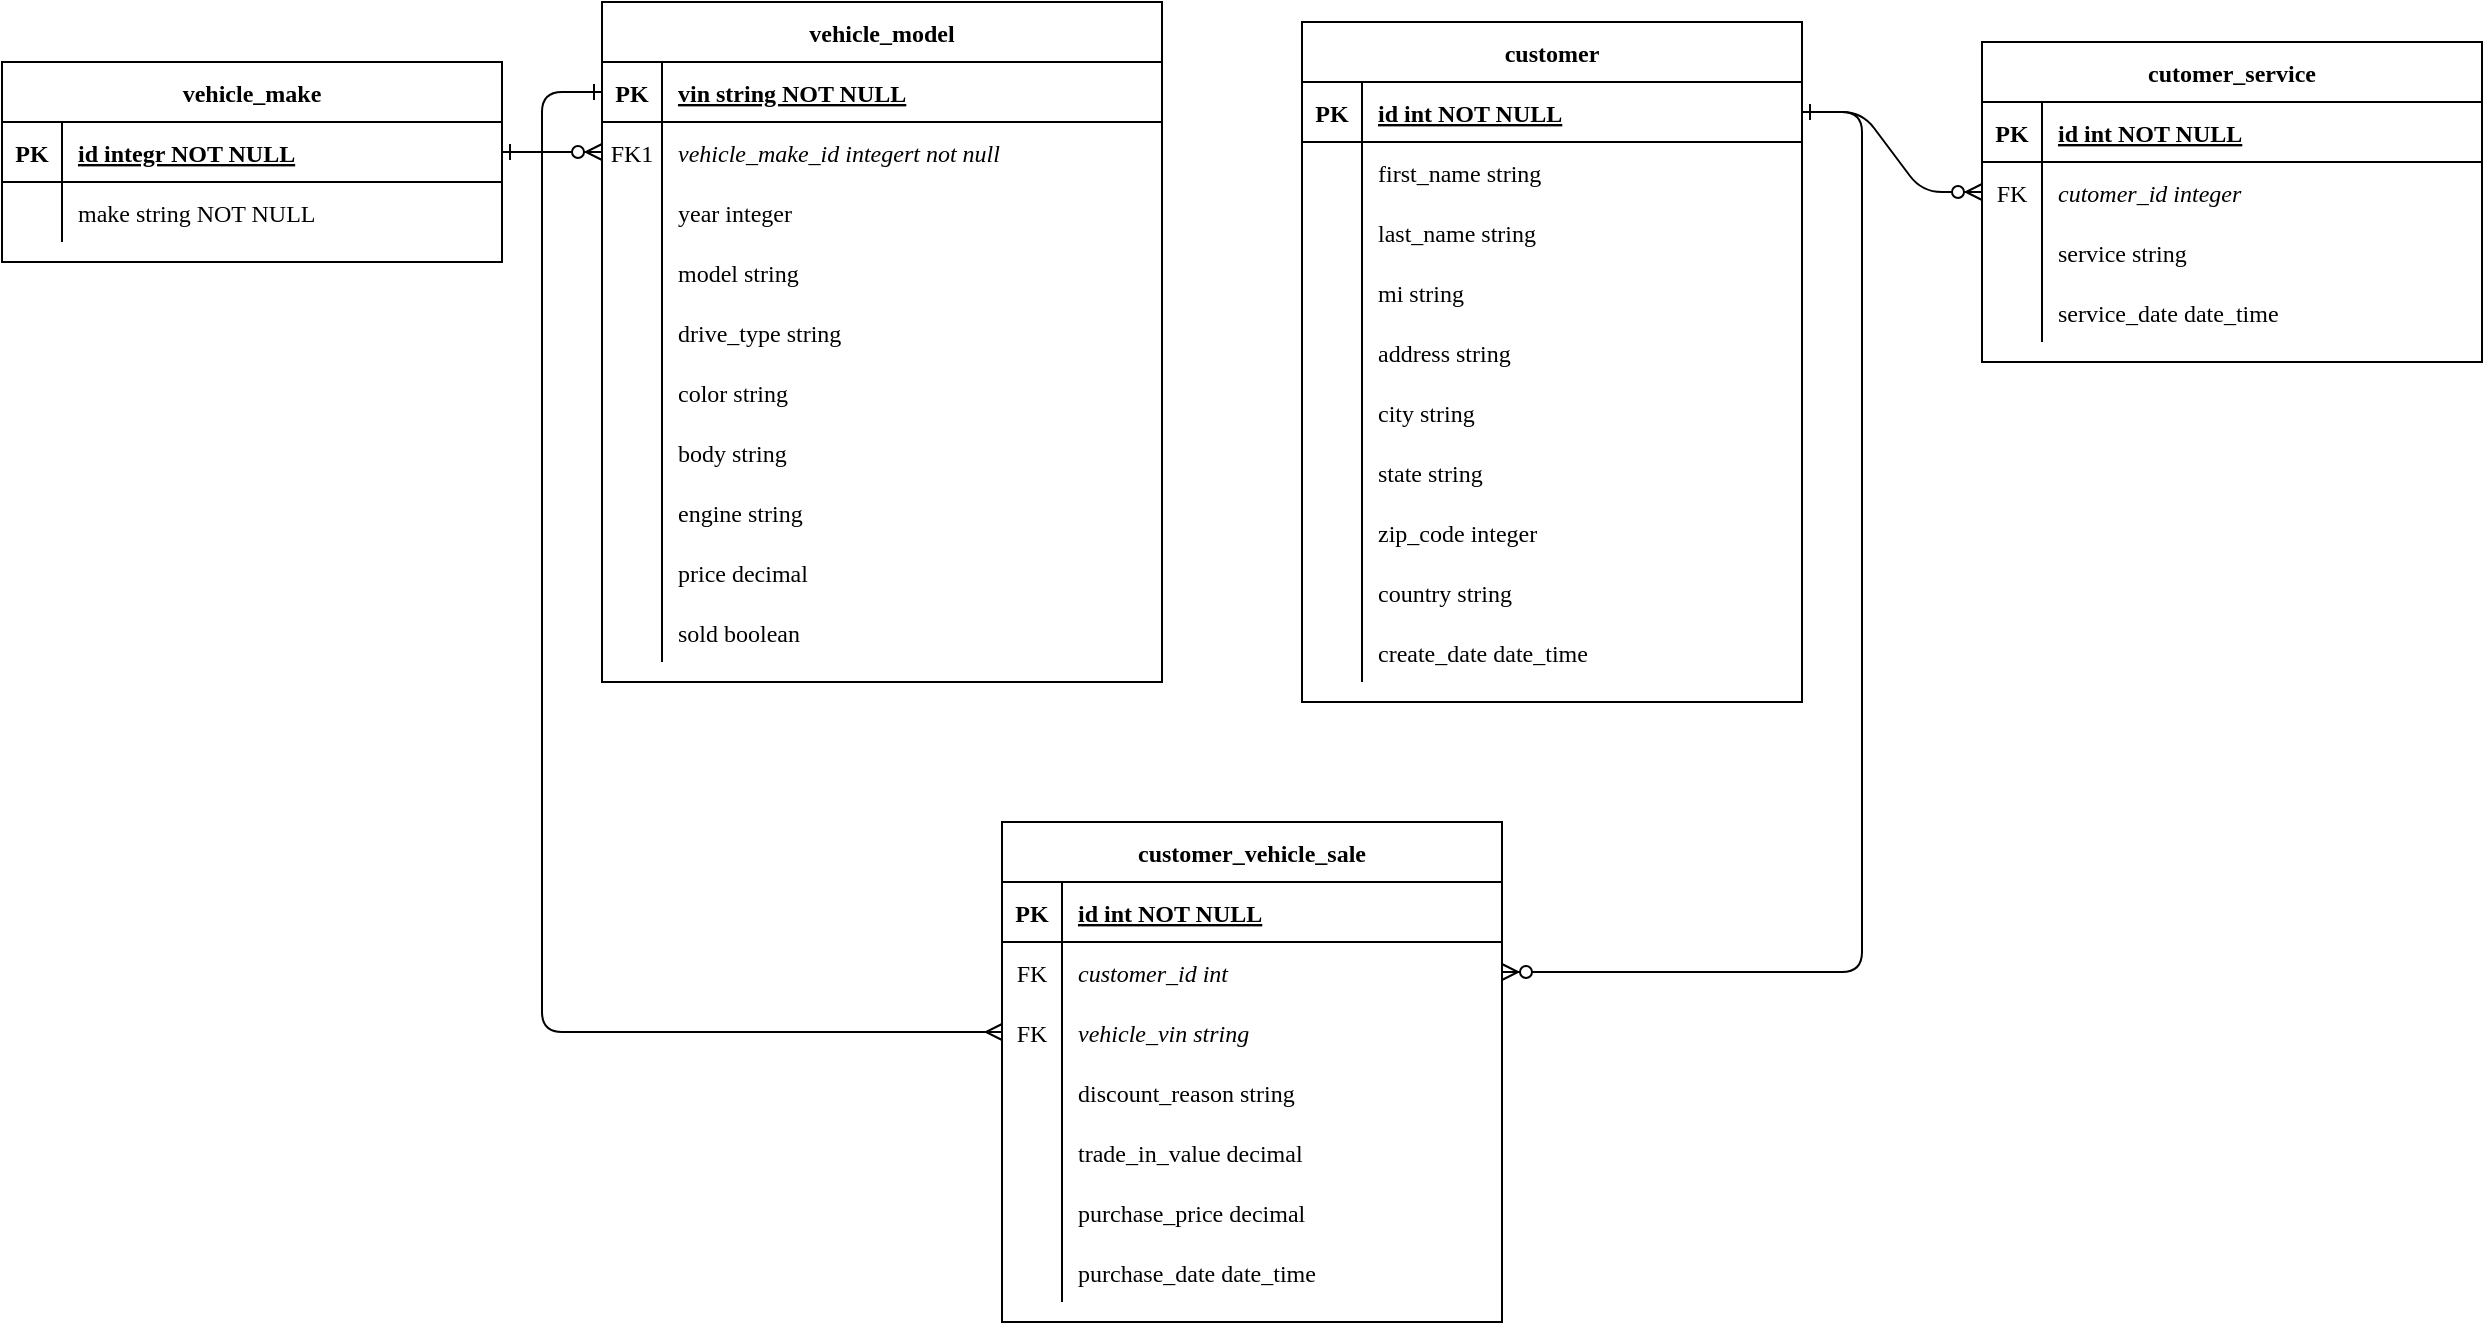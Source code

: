 <mxfile version="14.6.13" type="device"><diagram id="R2lEEEUBdFMjLlhIrx00" name="Page-1"><mxGraphModel dx="1466" dy="621" grid="1" gridSize="10" guides="1" tooltips="1" connect="1" arrows="1" fold="1" page="1" pageScale="1" pageWidth="850" pageHeight="1100" math="0" shadow="0" extFonts="Permanent Marker^https://fonts.googleapis.com/css?family=Permanent+Marker"><root><mxCell id="0"/><mxCell id="1" parent="0"/><mxCell id="C-vyLk0tnHw3VtMMgP7b-1" value="" style="edgeStyle=entityRelationEdgeStyle;endArrow=ERzeroToMany;startArrow=ERone;endFill=1;startFill=0;fontFamily=Cascadia Code;" parent="1" source="C-vyLk0tnHw3VtMMgP7b-24" target="C-vyLk0tnHw3VtMMgP7b-6" edge="1"><mxGeometry width="100" height="100" relative="1" as="geometry"><mxPoint x="340" y="720" as="sourcePoint"/><mxPoint x="440" y="620" as="targetPoint"/></mxGeometry></mxCell><mxCell id="C-vyLk0tnHw3VtMMgP7b-2" value="vehicle_model" style="shape=table;startSize=30;container=1;collapsible=1;childLayout=tableLayout;fixedRows=1;rowLines=0;fontStyle=1;align=center;resizeLast=1;fontFamily=Cascadia Code;" parent="1" vertex="1"><mxGeometry x="350" y="200" width="280" height="340" as="geometry"/></mxCell><mxCell id="C-vyLk0tnHw3VtMMgP7b-3" value="" style="shape=partialRectangle;collapsible=0;dropTarget=0;pointerEvents=0;fillColor=none;points=[[0,0.5],[1,0.5]];portConstraint=eastwest;top=0;left=0;right=0;bottom=1;fontFamily=Cascadia Code;" parent="C-vyLk0tnHw3VtMMgP7b-2" vertex="1"><mxGeometry y="30" width="280" height="30" as="geometry"/></mxCell><mxCell id="C-vyLk0tnHw3VtMMgP7b-4" value="PK" style="shape=partialRectangle;overflow=hidden;connectable=0;fillColor=none;top=0;left=0;bottom=0;right=0;fontStyle=1;fontFamily=Cascadia Code;" parent="C-vyLk0tnHw3VtMMgP7b-3" vertex="1"><mxGeometry width="30" height="30" as="geometry"/></mxCell><mxCell id="C-vyLk0tnHw3VtMMgP7b-5" value="vin string NOT NULL " style="shape=partialRectangle;overflow=hidden;connectable=0;fillColor=none;top=0;left=0;bottom=0;right=0;align=left;spacingLeft=6;fontStyle=5;fontFamily=Cascadia Code;" parent="C-vyLk0tnHw3VtMMgP7b-3" vertex="1"><mxGeometry x="30" width="250" height="30" as="geometry"/></mxCell><mxCell id="C-vyLk0tnHw3VtMMgP7b-6" value="" style="shape=partialRectangle;collapsible=0;dropTarget=0;pointerEvents=0;fillColor=none;points=[[0,0.5],[1,0.5]];portConstraint=eastwest;top=0;left=0;right=0;bottom=0;fontFamily=Cascadia Code;fontStyle=0" parent="C-vyLk0tnHw3VtMMgP7b-2" vertex="1"><mxGeometry y="60" width="280" height="30" as="geometry"/></mxCell><mxCell id="C-vyLk0tnHw3VtMMgP7b-7" value="FK1" style="shape=partialRectangle;overflow=hidden;connectable=0;fillColor=none;top=0;left=0;bottom=0;right=0;fontFamily=Cascadia Code;" parent="C-vyLk0tnHw3VtMMgP7b-6" vertex="1"><mxGeometry width="30" height="30" as="geometry"/></mxCell><mxCell id="C-vyLk0tnHw3VtMMgP7b-8" value="vehicle_make_id integert not null" style="shape=partialRectangle;overflow=hidden;connectable=0;fillColor=none;top=0;left=0;bottom=0;right=0;align=left;spacingLeft=6;fontFamily=Cascadia Code;fontStyle=2" parent="C-vyLk0tnHw3VtMMgP7b-6" vertex="1"><mxGeometry x="30" width="250" height="30" as="geometry"/></mxCell><mxCell id="C-vyLk0tnHw3VtMMgP7b-9" value="" style="shape=partialRectangle;collapsible=0;dropTarget=0;pointerEvents=0;fillColor=none;points=[[0,0.5],[1,0.5]];portConstraint=eastwest;top=0;left=0;right=0;bottom=0;fontFamily=Cascadia Code;" parent="C-vyLk0tnHw3VtMMgP7b-2" vertex="1"><mxGeometry y="90" width="280" height="30" as="geometry"/></mxCell><mxCell id="C-vyLk0tnHw3VtMMgP7b-10" value="" style="shape=partialRectangle;overflow=hidden;connectable=0;fillColor=none;top=0;left=0;bottom=0;right=0;fontFamily=Cascadia Code;" parent="C-vyLk0tnHw3VtMMgP7b-9" vertex="1"><mxGeometry width="30" height="30" as="geometry"/></mxCell><mxCell id="C-vyLk0tnHw3VtMMgP7b-11" value="year integer" style="shape=partialRectangle;overflow=hidden;connectable=0;fillColor=none;top=0;left=0;bottom=0;right=0;align=left;spacingLeft=6;fontFamily=Cascadia Code;" parent="C-vyLk0tnHw3VtMMgP7b-9" vertex="1"><mxGeometry x="30" width="250" height="30" as="geometry"/></mxCell><mxCell id="_Kqipr2K9fsjUjUVz5Cq-15" style="shape=partialRectangle;collapsible=0;dropTarget=0;pointerEvents=0;fillColor=none;points=[[0,0.5],[1,0.5]];portConstraint=eastwest;top=0;left=0;right=0;bottom=0;fontFamily=Cascadia Code;" vertex="1" parent="C-vyLk0tnHw3VtMMgP7b-2"><mxGeometry y="120" width="280" height="30" as="geometry"/></mxCell><mxCell id="_Kqipr2K9fsjUjUVz5Cq-16" style="shape=partialRectangle;overflow=hidden;connectable=0;fillColor=none;top=0;left=0;bottom=0;right=0;fontFamily=Cascadia Code;" vertex="1" parent="_Kqipr2K9fsjUjUVz5Cq-15"><mxGeometry width="30" height="30" as="geometry"/></mxCell><mxCell id="_Kqipr2K9fsjUjUVz5Cq-17" value="model string" style="shape=partialRectangle;overflow=hidden;connectable=0;fillColor=none;top=0;left=0;bottom=0;right=0;align=left;spacingLeft=6;fontFamily=Cascadia Code;" vertex="1" parent="_Kqipr2K9fsjUjUVz5Cq-15"><mxGeometry x="30" width="250" height="30" as="geometry"/></mxCell><mxCell id="_Kqipr2K9fsjUjUVz5Cq-18" style="shape=partialRectangle;collapsible=0;dropTarget=0;pointerEvents=0;fillColor=none;points=[[0,0.5],[1,0.5]];portConstraint=eastwest;top=0;left=0;right=0;bottom=0;fontFamily=Cascadia Code;" vertex="1" parent="C-vyLk0tnHw3VtMMgP7b-2"><mxGeometry y="150" width="280" height="30" as="geometry"/></mxCell><mxCell id="_Kqipr2K9fsjUjUVz5Cq-19" style="shape=partialRectangle;overflow=hidden;connectable=0;fillColor=none;top=0;left=0;bottom=0;right=0;fontFamily=Cascadia Code;" vertex="1" parent="_Kqipr2K9fsjUjUVz5Cq-18"><mxGeometry width="30" height="30" as="geometry"/></mxCell><mxCell id="_Kqipr2K9fsjUjUVz5Cq-20" value="drive_type string" style="shape=partialRectangle;overflow=hidden;connectable=0;fillColor=none;top=0;left=0;bottom=0;right=0;align=left;spacingLeft=6;fontFamily=Cascadia Code;" vertex="1" parent="_Kqipr2K9fsjUjUVz5Cq-18"><mxGeometry x="30" width="250" height="30" as="geometry"/></mxCell><mxCell id="_Kqipr2K9fsjUjUVz5Cq-21" style="shape=partialRectangle;collapsible=0;dropTarget=0;pointerEvents=0;fillColor=none;points=[[0,0.5],[1,0.5]];portConstraint=eastwest;top=0;left=0;right=0;bottom=0;fontFamily=Cascadia Code;" vertex="1" parent="C-vyLk0tnHw3VtMMgP7b-2"><mxGeometry y="180" width="280" height="30" as="geometry"/></mxCell><mxCell id="_Kqipr2K9fsjUjUVz5Cq-22" style="shape=partialRectangle;overflow=hidden;connectable=0;fillColor=none;top=0;left=0;bottom=0;right=0;fontFamily=Cascadia Code;" vertex="1" parent="_Kqipr2K9fsjUjUVz5Cq-21"><mxGeometry width="30" height="30" as="geometry"/></mxCell><mxCell id="_Kqipr2K9fsjUjUVz5Cq-23" value="color string" style="shape=partialRectangle;overflow=hidden;connectable=0;fillColor=none;top=0;left=0;bottom=0;right=0;align=left;spacingLeft=6;fontFamily=Cascadia Code;" vertex="1" parent="_Kqipr2K9fsjUjUVz5Cq-21"><mxGeometry x="30" width="250" height="30" as="geometry"/></mxCell><mxCell id="_Kqipr2K9fsjUjUVz5Cq-24" style="shape=partialRectangle;collapsible=0;dropTarget=0;pointerEvents=0;fillColor=none;points=[[0,0.5],[1,0.5]];portConstraint=eastwest;top=0;left=0;right=0;bottom=0;fontFamily=Cascadia Code;" vertex="1" parent="C-vyLk0tnHw3VtMMgP7b-2"><mxGeometry y="210" width="280" height="30" as="geometry"/></mxCell><mxCell id="_Kqipr2K9fsjUjUVz5Cq-25" style="shape=partialRectangle;overflow=hidden;connectable=0;fillColor=none;top=0;left=0;bottom=0;right=0;fontFamily=Cascadia Code;" vertex="1" parent="_Kqipr2K9fsjUjUVz5Cq-24"><mxGeometry width="30" height="30" as="geometry"/></mxCell><mxCell id="_Kqipr2K9fsjUjUVz5Cq-26" value="body string" style="shape=partialRectangle;overflow=hidden;connectable=0;fillColor=none;top=0;left=0;bottom=0;right=0;align=left;spacingLeft=6;fontFamily=Cascadia Code;" vertex="1" parent="_Kqipr2K9fsjUjUVz5Cq-24"><mxGeometry x="30" width="250" height="30" as="geometry"/></mxCell><mxCell id="_Kqipr2K9fsjUjUVz5Cq-27" style="shape=partialRectangle;collapsible=0;dropTarget=0;pointerEvents=0;fillColor=none;points=[[0,0.5],[1,0.5]];portConstraint=eastwest;top=0;left=0;right=0;bottom=0;fontFamily=Cascadia Code;" vertex="1" parent="C-vyLk0tnHw3VtMMgP7b-2"><mxGeometry y="240" width="280" height="30" as="geometry"/></mxCell><mxCell id="_Kqipr2K9fsjUjUVz5Cq-28" style="shape=partialRectangle;overflow=hidden;connectable=0;fillColor=none;top=0;left=0;bottom=0;right=0;fontFamily=Cascadia Code;" vertex="1" parent="_Kqipr2K9fsjUjUVz5Cq-27"><mxGeometry width="30" height="30" as="geometry"/></mxCell><mxCell id="_Kqipr2K9fsjUjUVz5Cq-29" value="engine string" style="shape=partialRectangle;overflow=hidden;connectable=0;fillColor=none;top=0;left=0;bottom=0;right=0;align=left;spacingLeft=6;fontFamily=Cascadia Code;" vertex="1" parent="_Kqipr2K9fsjUjUVz5Cq-27"><mxGeometry x="30" width="250" height="30" as="geometry"/></mxCell><mxCell id="_Kqipr2K9fsjUjUVz5Cq-30" style="shape=partialRectangle;collapsible=0;dropTarget=0;pointerEvents=0;fillColor=none;points=[[0,0.5],[1,0.5]];portConstraint=eastwest;top=0;left=0;right=0;bottom=0;fontFamily=Cascadia Code;" vertex="1" parent="C-vyLk0tnHw3VtMMgP7b-2"><mxGeometry y="270" width="280" height="30" as="geometry"/></mxCell><mxCell id="_Kqipr2K9fsjUjUVz5Cq-31" style="shape=partialRectangle;overflow=hidden;connectable=0;fillColor=none;top=0;left=0;bottom=0;right=0;fontFamily=Cascadia Code;" vertex="1" parent="_Kqipr2K9fsjUjUVz5Cq-30"><mxGeometry width="30" height="30" as="geometry"/></mxCell><mxCell id="_Kqipr2K9fsjUjUVz5Cq-32" value="price decimal" style="shape=partialRectangle;overflow=hidden;connectable=0;fillColor=none;top=0;left=0;bottom=0;right=0;align=left;spacingLeft=6;fontFamily=Cascadia Code;" vertex="1" parent="_Kqipr2K9fsjUjUVz5Cq-30"><mxGeometry x="30" width="250" height="30" as="geometry"/></mxCell><mxCell id="_Kqipr2K9fsjUjUVz5Cq-33" style="shape=partialRectangle;collapsible=0;dropTarget=0;pointerEvents=0;fillColor=none;points=[[0,0.5],[1,0.5]];portConstraint=eastwest;top=0;left=0;right=0;bottom=0;fontFamily=Cascadia Code;" vertex="1" parent="C-vyLk0tnHw3VtMMgP7b-2"><mxGeometry y="300" width="280" height="30" as="geometry"/></mxCell><mxCell id="_Kqipr2K9fsjUjUVz5Cq-34" style="shape=partialRectangle;overflow=hidden;connectable=0;fillColor=none;top=0;left=0;bottom=0;right=0;fontFamily=Cascadia Code;" vertex="1" parent="_Kqipr2K9fsjUjUVz5Cq-33"><mxGeometry width="30" height="30" as="geometry"/></mxCell><mxCell id="_Kqipr2K9fsjUjUVz5Cq-35" value="sold boolean" style="shape=partialRectangle;overflow=hidden;connectable=0;fillColor=none;top=0;left=0;bottom=0;right=0;align=left;spacingLeft=6;fontFamily=Cascadia Code;" vertex="1" parent="_Kqipr2K9fsjUjUVz5Cq-33"><mxGeometry x="30" width="250" height="30" as="geometry"/></mxCell><mxCell id="C-vyLk0tnHw3VtMMgP7b-23" value="vehicle_make" style="shape=table;startSize=30;container=1;collapsible=1;childLayout=tableLayout;fixedRows=1;rowLines=0;fontStyle=1;align=center;resizeLast=1;fontFamily=Cascadia Code;" parent="1" vertex="1"><mxGeometry x="50" y="230" width="250" height="100" as="geometry"/></mxCell><mxCell id="C-vyLk0tnHw3VtMMgP7b-24" value="" style="shape=partialRectangle;collapsible=0;dropTarget=0;pointerEvents=0;fillColor=none;points=[[0,0.5],[1,0.5]];portConstraint=eastwest;top=0;left=0;right=0;bottom=1;fontFamily=Cascadia Code;" parent="C-vyLk0tnHw3VtMMgP7b-23" vertex="1"><mxGeometry y="30" width="250" height="30" as="geometry"/></mxCell><mxCell id="C-vyLk0tnHw3VtMMgP7b-25" value="PK" style="shape=partialRectangle;overflow=hidden;connectable=0;fillColor=none;top=0;left=0;bottom=0;right=0;fontStyle=1;fontFamily=Cascadia Code;" parent="C-vyLk0tnHw3VtMMgP7b-24" vertex="1"><mxGeometry width="30" height="30" as="geometry"/></mxCell><mxCell id="C-vyLk0tnHw3VtMMgP7b-26" value="id integr NOT NULL " style="shape=partialRectangle;overflow=hidden;connectable=0;fillColor=none;top=0;left=0;bottom=0;right=0;align=left;spacingLeft=6;fontStyle=5;fontFamily=Cascadia Code;" parent="C-vyLk0tnHw3VtMMgP7b-24" vertex="1"><mxGeometry x="30" width="220" height="30" as="geometry"/></mxCell><mxCell id="C-vyLk0tnHw3VtMMgP7b-27" value="" style="shape=partialRectangle;collapsible=0;dropTarget=0;pointerEvents=0;fillColor=none;points=[[0,0.5],[1,0.5]];portConstraint=eastwest;top=0;left=0;right=0;bottom=0;fontFamily=Cascadia Code;" parent="C-vyLk0tnHw3VtMMgP7b-23" vertex="1"><mxGeometry y="60" width="250" height="30" as="geometry"/></mxCell><mxCell id="C-vyLk0tnHw3VtMMgP7b-28" value="" style="shape=partialRectangle;overflow=hidden;connectable=0;fillColor=none;top=0;left=0;bottom=0;right=0;fontFamily=Cascadia Code;" parent="C-vyLk0tnHw3VtMMgP7b-27" vertex="1"><mxGeometry width="30" height="30" as="geometry"/></mxCell><mxCell id="C-vyLk0tnHw3VtMMgP7b-29" value="make string NOT NULL" style="shape=partialRectangle;overflow=hidden;connectable=0;fillColor=none;top=0;left=0;bottom=0;right=0;align=left;spacingLeft=6;fontFamily=Cascadia Code;" parent="C-vyLk0tnHw3VtMMgP7b-27" vertex="1"><mxGeometry x="30" width="220" height="30" as="geometry"/></mxCell><mxCell id="_Kqipr2K9fsjUjUVz5Cq-1" value="customer" style="shape=table;startSize=30;container=1;collapsible=1;childLayout=tableLayout;fixedRows=1;rowLines=0;fontStyle=1;align=center;resizeLast=1;fontFamily=Cascadia Code;" vertex="1" parent="1"><mxGeometry x="700" y="210" width="250" height="340" as="geometry"/></mxCell><mxCell id="_Kqipr2K9fsjUjUVz5Cq-2" value="" style="shape=partialRectangle;collapsible=0;dropTarget=0;pointerEvents=0;fillColor=none;points=[[0,0.5],[1,0.5]];portConstraint=eastwest;top=0;left=0;right=0;bottom=1;fontFamily=Cascadia Code;" vertex="1" parent="_Kqipr2K9fsjUjUVz5Cq-1"><mxGeometry y="30" width="250" height="30" as="geometry"/></mxCell><mxCell id="_Kqipr2K9fsjUjUVz5Cq-3" value="PK" style="shape=partialRectangle;overflow=hidden;connectable=0;fillColor=none;top=0;left=0;bottom=0;right=0;fontStyle=1;fontFamily=Cascadia Code;" vertex="1" parent="_Kqipr2K9fsjUjUVz5Cq-2"><mxGeometry width="30" height="30" as="geometry"/></mxCell><mxCell id="_Kqipr2K9fsjUjUVz5Cq-4" value="id int NOT NULL " style="shape=partialRectangle;overflow=hidden;connectable=0;fillColor=none;top=0;left=0;bottom=0;right=0;align=left;spacingLeft=6;fontStyle=5;fontFamily=Cascadia Code;" vertex="1" parent="_Kqipr2K9fsjUjUVz5Cq-2"><mxGeometry x="30" width="220" height="30" as="geometry"/></mxCell><mxCell id="_Kqipr2K9fsjUjUVz5Cq-5" value="" style="shape=partialRectangle;collapsible=0;dropTarget=0;pointerEvents=0;fillColor=none;points=[[0,0.5],[1,0.5]];portConstraint=eastwest;top=0;left=0;right=0;bottom=0;fontFamily=Cascadia Code;" vertex="1" parent="_Kqipr2K9fsjUjUVz5Cq-1"><mxGeometry y="60" width="250" height="30" as="geometry"/></mxCell><mxCell id="_Kqipr2K9fsjUjUVz5Cq-6" value="" style="shape=partialRectangle;overflow=hidden;connectable=0;fillColor=none;top=0;left=0;bottom=0;right=0;fontFamily=Cascadia Code;" vertex="1" parent="_Kqipr2K9fsjUjUVz5Cq-5"><mxGeometry width="30" height="30" as="geometry"/></mxCell><mxCell id="_Kqipr2K9fsjUjUVz5Cq-7" value="first_name string" style="shape=partialRectangle;overflow=hidden;connectable=0;fillColor=none;top=0;left=0;bottom=0;right=0;align=left;spacingLeft=6;fontFamily=Cascadia Code;" vertex="1" parent="_Kqipr2K9fsjUjUVz5Cq-5"><mxGeometry x="30" width="220" height="30" as="geometry"/></mxCell><mxCell id="_Kqipr2K9fsjUjUVz5Cq-8" value="" style="shape=partialRectangle;collapsible=0;dropTarget=0;pointerEvents=0;fillColor=none;points=[[0,0.5],[1,0.5]];portConstraint=eastwest;top=0;left=0;right=0;bottom=0;fontFamily=Cascadia Code;" vertex="1" parent="_Kqipr2K9fsjUjUVz5Cq-1"><mxGeometry y="90" width="250" height="30" as="geometry"/></mxCell><mxCell id="_Kqipr2K9fsjUjUVz5Cq-9" value="" style="shape=partialRectangle;overflow=hidden;connectable=0;fillColor=none;top=0;left=0;bottom=0;right=0;fontFamily=Cascadia Code;" vertex="1" parent="_Kqipr2K9fsjUjUVz5Cq-8"><mxGeometry width="30" height="30" as="geometry"/></mxCell><mxCell id="_Kqipr2K9fsjUjUVz5Cq-10" value="last_name string" style="shape=partialRectangle;overflow=hidden;connectable=0;fillColor=none;top=0;left=0;bottom=0;right=0;align=left;spacingLeft=6;fontFamily=Cascadia Code;" vertex="1" parent="_Kqipr2K9fsjUjUVz5Cq-8"><mxGeometry x="30" width="220" height="30" as="geometry"/></mxCell><mxCell id="_Kqipr2K9fsjUjUVz5Cq-55" style="shape=partialRectangle;collapsible=0;dropTarget=0;pointerEvents=0;fillColor=none;points=[[0,0.5],[1,0.5]];portConstraint=eastwest;top=0;left=0;right=0;bottom=0;fontFamily=Cascadia Code;" vertex="1" parent="_Kqipr2K9fsjUjUVz5Cq-1"><mxGeometry y="120" width="250" height="30" as="geometry"/></mxCell><mxCell id="_Kqipr2K9fsjUjUVz5Cq-56" style="shape=partialRectangle;overflow=hidden;connectable=0;fillColor=none;top=0;left=0;bottom=0;right=0;fontFamily=Cascadia Code;" vertex="1" parent="_Kqipr2K9fsjUjUVz5Cq-55"><mxGeometry width="30" height="30" as="geometry"/></mxCell><mxCell id="_Kqipr2K9fsjUjUVz5Cq-57" value="mi string" style="shape=partialRectangle;overflow=hidden;connectable=0;fillColor=none;top=0;left=0;bottom=0;right=0;align=left;spacingLeft=6;fontFamily=Cascadia Code;" vertex="1" parent="_Kqipr2K9fsjUjUVz5Cq-55"><mxGeometry x="30" width="220" height="30" as="geometry"/></mxCell><mxCell id="_Kqipr2K9fsjUjUVz5Cq-52" style="shape=partialRectangle;collapsible=0;dropTarget=0;pointerEvents=0;fillColor=none;points=[[0,0.5],[1,0.5]];portConstraint=eastwest;top=0;left=0;right=0;bottom=0;fontFamily=Cascadia Code;" vertex="1" parent="_Kqipr2K9fsjUjUVz5Cq-1"><mxGeometry y="150" width="250" height="30" as="geometry"/></mxCell><mxCell id="_Kqipr2K9fsjUjUVz5Cq-53" style="shape=partialRectangle;overflow=hidden;connectable=0;fillColor=none;top=0;left=0;bottom=0;right=0;fontFamily=Cascadia Code;" vertex="1" parent="_Kqipr2K9fsjUjUVz5Cq-52"><mxGeometry width="30" height="30" as="geometry"/></mxCell><mxCell id="_Kqipr2K9fsjUjUVz5Cq-54" value="address string" style="shape=partialRectangle;overflow=hidden;connectable=0;fillColor=none;top=0;left=0;bottom=0;right=0;align=left;spacingLeft=6;fontFamily=Cascadia Code;" vertex="1" parent="_Kqipr2K9fsjUjUVz5Cq-52"><mxGeometry x="30" width="220" height="30" as="geometry"/></mxCell><mxCell id="_Kqipr2K9fsjUjUVz5Cq-49" style="shape=partialRectangle;collapsible=0;dropTarget=0;pointerEvents=0;fillColor=none;points=[[0,0.5],[1,0.5]];portConstraint=eastwest;top=0;left=0;right=0;bottom=0;fontFamily=Cascadia Code;" vertex="1" parent="_Kqipr2K9fsjUjUVz5Cq-1"><mxGeometry y="180" width="250" height="30" as="geometry"/></mxCell><mxCell id="_Kqipr2K9fsjUjUVz5Cq-50" style="shape=partialRectangle;overflow=hidden;connectable=0;fillColor=none;top=0;left=0;bottom=0;right=0;fontFamily=Cascadia Code;" vertex="1" parent="_Kqipr2K9fsjUjUVz5Cq-49"><mxGeometry width="30" height="30" as="geometry"/></mxCell><mxCell id="_Kqipr2K9fsjUjUVz5Cq-51" value="city string" style="shape=partialRectangle;overflow=hidden;connectable=0;fillColor=none;top=0;left=0;bottom=0;right=0;align=left;spacingLeft=6;fontFamily=Cascadia Code;" vertex="1" parent="_Kqipr2K9fsjUjUVz5Cq-49"><mxGeometry x="30" width="220" height="30" as="geometry"/></mxCell><mxCell id="_Kqipr2K9fsjUjUVz5Cq-46" style="shape=partialRectangle;collapsible=0;dropTarget=0;pointerEvents=0;fillColor=none;points=[[0,0.5],[1,0.5]];portConstraint=eastwest;top=0;left=0;right=0;bottom=0;fontFamily=Cascadia Code;" vertex="1" parent="_Kqipr2K9fsjUjUVz5Cq-1"><mxGeometry y="210" width="250" height="30" as="geometry"/></mxCell><mxCell id="_Kqipr2K9fsjUjUVz5Cq-47" style="shape=partialRectangle;overflow=hidden;connectable=0;fillColor=none;top=0;left=0;bottom=0;right=0;fontFamily=Cascadia Code;" vertex="1" parent="_Kqipr2K9fsjUjUVz5Cq-46"><mxGeometry width="30" height="30" as="geometry"/></mxCell><mxCell id="_Kqipr2K9fsjUjUVz5Cq-48" value="state string" style="shape=partialRectangle;overflow=hidden;connectable=0;fillColor=none;top=0;left=0;bottom=0;right=0;align=left;spacingLeft=6;fontFamily=Cascadia Code;" vertex="1" parent="_Kqipr2K9fsjUjUVz5Cq-46"><mxGeometry x="30" width="220" height="30" as="geometry"/></mxCell><mxCell id="_Kqipr2K9fsjUjUVz5Cq-43" style="shape=partialRectangle;collapsible=0;dropTarget=0;pointerEvents=0;fillColor=none;points=[[0,0.5],[1,0.5]];portConstraint=eastwest;top=0;left=0;right=0;bottom=0;fontFamily=Cascadia Code;" vertex="1" parent="_Kqipr2K9fsjUjUVz5Cq-1"><mxGeometry y="240" width="250" height="30" as="geometry"/></mxCell><mxCell id="_Kqipr2K9fsjUjUVz5Cq-44" style="shape=partialRectangle;overflow=hidden;connectable=0;fillColor=none;top=0;left=0;bottom=0;right=0;fontFamily=Cascadia Code;" vertex="1" parent="_Kqipr2K9fsjUjUVz5Cq-43"><mxGeometry width="30" height="30" as="geometry"/></mxCell><mxCell id="_Kqipr2K9fsjUjUVz5Cq-45" value="zip_code integer" style="shape=partialRectangle;overflow=hidden;connectable=0;fillColor=none;top=0;left=0;bottom=0;right=0;align=left;spacingLeft=6;fontFamily=Cascadia Code;" vertex="1" parent="_Kqipr2K9fsjUjUVz5Cq-43"><mxGeometry x="30" width="220" height="30" as="geometry"/></mxCell><mxCell id="_Kqipr2K9fsjUjUVz5Cq-40" style="shape=partialRectangle;collapsible=0;dropTarget=0;pointerEvents=0;fillColor=none;points=[[0,0.5],[1,0.5]];portConstraint=eastwest;top=0;left=0;right=0;bottom=0;fontFamily=Cascadia Code;" vertex="1" parent="_Kqipr2K9fsjUjUVz5Cq-1"><mxGeometry y="270" width="250" height="30" as="geometry"/></mxCell><mxCell id="_Kqipr2K9fsjUjUVz5Cq-41" style="shape=partialRectangle;overflow=hidden;connectable=0;fillColor=none;top=0;left=0;bottom=0;right=0;fontFamily=Cascadia Code;" vertex="1" parent="_Kqipr2K9fsjUjUVz5Cq-40"><mxGeometry width="30" height="30" as="geometry"/></mxCell><mxCell id="_Kqipr2K9fsjUjUVz5Cq-42" value="country string" style="shape=partialRectangle;overflow=hidden;connectable=0;fillColor=none;top=0;left=0;bottom=0;right=0;align=left;spacingLeft=6;fontFamily=Cascadia Code;" vertex="1" parent="_Kqipr2K9fsjUjUVz5Cq-40"><mxGeometry x="30" width="220" height="30" as="geometry"/></mxCell><mxCell id="_Kqipr2K9fsjUjUVz5Cq-138" style="shape=partialRectangle;collapsible=0;dropTarget=0;pointerEvents=0;fillColor=none;points=[[0,0.5],[1,0.5]];portConstraint=eastwest;top=0;left=0;right=0;bottom=0;fontFamily=Cascadia Code;" vertex="1" parent="_Kqipr2K9fsjUjUVz5Cq-1"><mxGeometry y="300" width="250" height="30" as="geometry"/></mxCell><mxCell id="_Kqipr2K9fsjUjUVz5Cq-139" style="shape=partialRectangle;overflow=hidden;connectable=0;fillColor=none;top=0;left=0;bottom=0;right=0;fontFamily=Cascadia Code;" vertex="1" parent="_Kqipr2K9fsjUjUVz5Cq-138"><mxGeometry width="30" height="30" as="geometry"/></mxCell><mxCell id="_Kqipr2K9fsjUjUVz5Cq-140" value="create_date date_time" style="shape=partialRectangle;overflow=hidden;connectable=0;fillColor=none;top=0;left=0;bottom=0;right=0;align=left;spacingLeft=6;fontFamily=Cascadia Code;" vertex="1" parent="_Kqipr2K9fsjUjUVz5Cq-138"><mxGeometry x="30" width="220" height="30" as="geometry"/></mxCell><mxCell id="_Kqipr2K9fsjUjUVz5Cq-58" value="cutomer_service" style="shape=table;startSize=30;container=1;collapsible=1;childLayout=tableLayout;fixedRows=1;rowLines=0;fontStyle=1;align=center;resizeLast=1;fontFamily=Cascadia Code;" vertex="1" parent="1"><mxGeometry x="1040" y="220" width="250" height="160" as="geometry"/></mxCell><mxCell id="_Kqipr2K9fsjUjUVz5Cq-59" value="" style="shape=partialRectangle;collapsible=0;dropTarget=0;pointerEvents=0;fillColor=none;points=[[0,0.5],[1,0.5]];portConstraint=eastwest;top=0;left=0;right=0;bottom=1;fontFamily=Cascadia Code;" vertex="1" parent="_Kqipr2K9fsjUjUVz5Cq-58"><mxGeometry y="30" width="250" height="30" as="geometry"/></mxCell><mxCell id="_Kqipr2K9fsjUjUVz5Cq-60" value="PK" style="shape=partialRectangle;overflow=hidden;connectable=0;fillColor=none;top=0;left=0;bottom=0;right=0;fontStyle=1;fontFamily=Cascadia Code;" vertex="1" parent="_Kqipr2K9fsjUjUVz5Cq-59"><mxGeometry width="30" height="30" as="geometry"/></mxCell><mxCell id="_Kqipr2K9fsjUjUVz5Cq-61" value="id int NOT NULL " style="shape=partialRectangle;overflow=hidden;connectable=0;fillColor=none;top=0;left=0;bottom=0;right=0;align=left;spacingLeft=6;fontStyle=5;fontFamily=Cascadia Code;" vertex="1" parent="_Kqipr2K9fsjUjUVz5Cq-59"><mxGeometry x="30" width="220" height="30" as="geometry"/></mxCell><mxCell id="_Kqipr2K9fsjUjUVz5Cq-62" value="" style="shape=partialRectangle;collapsible=0;dropTarget=0;pointerEvents=0;fillColor=none;points=[[0,0.5],[1,0.5]];portConstraint=eastwest;top=0;left=0;right=0;bottom=0;fontFamily=Cascadia Code;fontStyle=2" vertex="1" parent="_Kqipr2K9fsjUjUVz5Cq-58"><mxGeometry y="60" width="250" height="30" as="geometry"/></mxCell><mxCell id="_Kqipr2K9fsjUjUVz5Cq-63" value="FK" style="shape=partialRectangle;overflow=hidden;connectable=0;fillColor=none;top=0;left=0;bottom=0;right=0;fontFamily=Cascadia Code;" vertex="1" parent="_Kqipr2K9fsjUjUVz5Cq-62"><mxGeometry width="30" height="30" as="geometry"/></mxCell><mxCell id="_Kqipr2K9fsjUjUVz5Cq-64" value="cutomer_id integer " style="shape=partialRectangle;overflow=hidden;connectable=0;fillColor=none;top=0;left=0;bottom=0;right=0;align=left;spacingLeft=6;fontFamily=Cascadia Code;fontStyle=2" vertex="1" parent="_Kqipr2K9fsjUjUVz5Cq-62"><mxGeometry x="30" width="220" height="30" as="geometry"/></mxCell><mxCell id="_Kqipr2K9fsjUjUVz5Cq-65" value="" style="shape=partialRectangle;collapsible=0;dropTarget=0;pointerEvents=0;fillColor=none;points=[[0,0.5],[1,0.5]];portConstraint=eastwest;top=0;left=0;right=0;bottom=0;fontFamily=Cascadia Code;" vertex="1" parent="_Kqipr2K9fsjUjUVz5Cq-58"><mxGeometry y="90" width="250" height="30" as="geometry"/></mxCell><mxCell id="_Kqipr2K9fsjUjUVz5Cq-66" value="" style="shape=partialRectangle;overflow=hidden;connectable=0;fillColor=none;top=0;left=0;bottom=0;right=0;fontFamily=Cascadia Code;" vertex="1" parent="_Kqipr2K9fsjUjUVz5Cq-65"><mxGeometry width="30" height="30" as="geometry"/></mxCell><mxCell id="_Kqipr2K9fsjUjUVz5Cq-67" value="service string" style="shape=partialRectangle;overflow=hidden;connectable=0;fillColor=none;top=0;left=0;bottom=0;right=0;align=left;spacingLeft=6;fontFamily=Cascadia Code;" vertex="1" parent="_Kqipr2K9fsjUjUVz5Cq-65"><mxGeometry x="30" width="220" height="30" as="geometry"/></mxCell><mxCell id="_Kqipr2K9fsjUjUVz5Cq-68" style="shape=partialRectangle;collapsible=0;dropTarget=0;pointerEvents=0;fillColor=none;points=[[0,0.5],[1,0.5]];portConstraint=eastwest;top=0;left=0;right=0;bottom=0;fontFamily=Cascadia Code;" vertex="1" parent="_Kqipr2K9fsjUjUVz5Cq-58"><mxGeometry y="120" width="250" height="30" as="geometry"/></mxCell><mxCell id="_Kqipr2K9fsjUjUVz5Cq-69" style="shape=partialRectangle;overflow=hidden;connectable=0;fillColor=none;top=0;left=0;bottom=0;right=0;fontFamily=Cascadia Code;" vertex="1" parent="_Kqipr2K9fsjUjUVz5Cq-68"><mxGeometry width="30" height="30" as="geometry"/></mxCell><mxCell id="_Kqipr2K9fsjUjUVz5Cq-70" value="service_date date_time" style="shape=partialRectangle;overflow=hidden;connectable=0;fillColor=none;top=0;left=0;bottom=0;right=0;align=left;spacingLeft=6;fontFamily=Cascadia Code;" vertex="1" parent="_Kqipr2K9fsjUjUVz5Cq-68"><mxGeometry x="30" width="220" height="30" as="geometry"/></mxCell><mxCell id="_Kqipr2K9fsjUjUVz5Cq-86" value="" style="edgeStyle=entityRelationEdgeStyle;endArrow=ERzeroToMany;startArrow=ERone;endFill=1;startFill=0;fontFamily=Cascadia Code;" edge="1" parent="1" source="_Kqipr2K9fsjUjUVz5Cq-2" target="_Kqipr2K9fsjUjUVz5Cq-62"><mxGeometry width="100" height="100" relative="1" as="geometry"><mxPoint x="640" y="255" as="sourcePoint"/><mxPoint x="770" y="325" as="targetPoint"/></mxGeometry></mxCell><mxCell id="_Kqipr2K9fsjUjUVz5Cq-107" value="customer_vehicle_sale" style="shape=table;startSize=30;container=1;collapsible=1;childLayout=tableLayout;fixedRows=1;rowLines=0;fontStyle=1;align=center;resizeLast=1;fontFamily=Cascadia Code;" vertex="1" parent="1"><mxGeometry x="550" y="610" width="250" height="250" as="geometry"/></mxCell><mxCell id="_Kqipr2K9fsjUjUVz5Cq-108" value="" style="shape=partialRectangle;collapsible=0;dropTarget=0;pointerEvents=0;fillColor=none;points=[[0,0.5],[1,0.5]];portConstraint=eastwest;top=0;left=0;right=0;bottom=1;fontFamily=Cascadia Code;" vertex="1" parent="_Kqipr2K9fsjUjUVz5Cq-107"><mxGeometry y="30" width="250" height="30" as="geometry"/></mxCell><mxCell id="_Kqipr2K9fsjUjUVz5Cq-109" value="PK" style="shape=partialRectangle;overflow=hidden;connectable=0;fillColor=none;top=0;left=0;bottom=0;right=0;fontStyle=1;fontFamily=Cascadia Code;" vertex="1" parent="_Kqipr2K9fsjUjUVz5Cq-108"><mxGeometry width="30" height="30" as="geometry"/></mxCell><mxCell id="_Kqipr2K9fsjUjUVz5Cq-110" value="id int NOT NULL " style="shape=partialRectangle;overflow=hidden;connectable=0;fillColor=none;top=0;left=0;bottom=0;right=0;align=left;spacingLeft=6;fontStyle=5;fontFamily=Cascadia Code;" vertex="1" parent="_Kqipr2K9fsjUjUVz5Cq-108"><mxGeometry x="30" width="220" height="30" as="geometry"/></mxCell><mxCell id="_Kqipr2K9fsjUjUVz5Cq-111" value="" style="shape=partialRectangle;collapsible=0;dropTarget=0;pointerEvents=0;fillColor=none;points=[[0,0.5],[1,0.5]];portConstraint=eastwest;top=0;left=0;right=0;bottom=0;fontFamily=Cascadia Code;" vertex="1" parent="_Kqipr2K9fsjUjUVz5Cq-107"><mxGeometry y="60" width="250" height="30" as="geometry"/></mxCell><mxCell id="_Kqipr2K9fsjUjUVz5Cq-112" value="FK" style="shape=partialRectangle;overflow=hidden;connectable=0;fillColor=none;top=0;left=0;bottom=0;right=0;fontFamily=Cascadia Code;" vertex="1" parent="_Kqipr2K9fsjUjUVz5Cq-111"><mxGeometry width="30" height="30" as="geometry"/></mxCell><mxCell id="_Kqipr2K9fsjUjUVz5Cq-113" value="customer_id int" style="shape=partialRectangle;overflow=hidden;connectable=0;fillColor=none;top=0;left=0;bottom=0;right=0;align=left;spacingLeft=6;fontFamily=Cascadia Code;fontStyle=2" vertex="1" parent="_Kqipr2K9fsjUjUVz5Cq-111"><mxGeometry x="30" width="220" height="30" as="geometry"/></mxCell><mxCell id="_Kqipr2K9fsjUjUVz5Cq-114" value="" style="shape=partialRectangle;collapsible=0;dropTarget=0;pointerEvents=0;fillColor=none;points=[[0,0.5],[1,0.5]];portConstraint=eastwest;top=0;left=0;right=0;bottom=0;fontFamily=Cascadia Code;" vertex="1" parent="_Kqipr2K9fsjUjUVz5Cq-107"><mxGeometry y="90" width="250" height="30" as="geometry"/></mxCell><mxCell id="_Kqipr2K9fsjUjUVz5Cq-115" value="FK" style="shape=partialRectangle;overflow=hidden;connectable=0;fillColor=none;top=0;left=0;bottom=0;right=0;fontFamily=Cascadia Code;" vertex="1" parent="_Kqipr2K9fsjUjUVz5Cq-114"><mxGeometry width="30" height="30" as="geometry"/></mxCell><mxCell id="_Kqipr2K9fsjUjUVz5Cq-116" value="vehicle_vin string" style="shape=partialRectangle;overflow=hidden;connectable=0;fillColor=none;top=0;left=0;bottom=0;right=0;align=left;spacingLeft=6;fontFamily=Cascadia Code;fontStyle=2" vertex="1" parent="_Kqipr2K9fsjUjUVz5Cq-114"><mxGeometry x="30" width="220" height="30" as="geometry"/></mxCell><mxCell id="_Kqipr2K9fsjUjUVz5Cq-117" style="shape=partialRectangle;collapsible=0;dropTarget=0;pointerEvents=0;fillColor=none;points=[[0,0.5],[1,0.5]];portConstraint=eastwest;top=0;left=0;right=0;bottom=0;fontFamily=Cascadia Code;" vertex="1" parent="_Kqipr2K9fsjUjUVz5Cq-107"><mxGeometry y="120" width="250" height="30" as="geometry"/></mxCell><mxCell id="_Kqipr2K9fsjUjUVz5Cq-118" style="shape=partialRectangle;overflow=hidden;connectable=0;fillColor=none;top=0;left=0;bottom=0;right=0;fontFamily=Cascadia Code;" vertex="1" parent="_Kqipr2K9fsjUjUVz5Cq-117"><mxGeometry width="30" height="30" as="geometry"/></mxCell><mxCell id="_Kqipr2K9fsjUjUVz5Cq-119" value="discount_reason string" style="shape=partialRectangle;overflow=hidden;connectable=0;fillColor=none;top=0;left=0;bottom=0;right=0;align=left;spacingLeft=6;fontFamily=Cascadia Code;" vertex="1" parent="_Kqipr2K9fsjUjUVz5Cq-117"><mxGeometry x="30" width="220" height="30" as="geometry"/></mxCell><mxCell id="_Kqipr2K9fsjUjUVz5Cq-120" style="shape=partialRectangle;collapsible=0;dropTarget=0;pointerEvents=0;fillColor=none;points=[[0,0.5],[1,0.5]];portConstraint=eastwest;top=0;left=0;right=0;bottom=0;fontFamily=Cascadia Code;" vertex="1" parent="_Kqipr2K9fsjUjUVz5Cq-107"><mxGeometry y="150" width="250" height="30" as="geometry"/></mxCell><mxCell id="_Kqipr2K9fsjUjUVz5Cq-121" style="shape=partialRectangle;overflow=hidden;connectable=0;fillColor=none;top=0;left=0;bottom=0;right=0;fontFamily=Cascadia Code;" vertex="1" parent="_Kqipr2K9fsjUjUVz5Cq-120"><mxGeometry width="30" height="30" as="geometry"/></mxCell><mxCell id="_Kqipr2K9fsjUjUVz5Cq-122" value="trade_in_value decimal" style="shape=partialRectangle;overflow=hidden;connectable=0;fillColor=none;top=0;left=0;bottom=0;right=0;align=left;spacingLeft=6;fontFamily=Cascadia Code;" vertex="1" parent="_Kqipr2K9fsjUjUVz5Cq-120"><mxGeometry x="30" width="220" height="30" as="geometry"/></mxCell><mxCell id="_Kqipr2K9fsjUjUVz5Cq-123" style="shape=partialRectangle;collapsible=0;dropTarget=0;pointerEvents=0;fillColor=none;points=[[0,0.5],[1,0.5]];portConstraint=eastwest;top=0;left=0;right=0;bottom=0;fontFamily=Cascadia Code;" vertex="1" parent="_Kqipr2K9fsjUjUVz5Cq-107"><mxGeometry y="180" width="250" height="30" as="geometry"/></mxCell><mxCell id="_Kqipr2K9fsjUjUVz5Cq-124" style="shape=partialRectangle;overflow=hidden;connectable=0;fillColor=none;top=0;left=0;bottom=0;right=0;fontFamily=Cascadia Code;" vertex="1" parent="_Kqipr2K9fsjUjUVz5Cq-123"><mxGeometry width="30" height="30" as="geometry"/></mxCell><mxCell id="_Kqipr2K9fsjUjUVz5Cq-125" value="purchase_price decimal" style="shape=partialRectangle;overflow=hidden;connectable=0;fillColor=none;top=0;left=0;bottom=0;right=0;align=left;spacingLeft=6;fontFamily=Cascadia Code;" vertex="1" parent="_Kqipr2K9fsjUjUVz5Cq-123"><mxGeometry x="30" width="220" height="30" as="geometry"/></mxCell><mxCell id="_Kqipr2K9fsjUjUVz5Cq-126" style="shape=partialRectangle;collapsible=0;dropTarget=0;pointerEvents=0;fillColor=none;points=[[0,0.5],[1,0.5]];portConstraint=eastwest;top=0;left=0;right=0;bottom=0;fontFamily=Cascadia Code;" vertex="1" parent="_Kqipr2K9fsjUjUVz5Cq-107"><mxGeometry y="210" width="250" height="30" as="geometry"/></mxCell><mxCell id="_Kqipr2K9fsjUjUVz5Cq-127" style="shape=partialRectangle;overflow=hidden;connectable=0;fillColor=none;top=0;left=0;bottom=0;right=0;fontFamily=Cascadia Code;" vertex="1" parent="_Kqipr2K9fsjUjUVz5Cq-126"><mxGeometry width="30" height="30" as="geometry"/></mxCell><mxCell id="_Kqipr2K9fsjUjUVz5Cq-128" value="purchase_date date_time" style="shape=partialRectangle;overflow=hidden;connectable=0;fillColor=none;top=0;left=0;bottom=0;right=0;align=left;spacingLeft=6;fontFamily=Cascadia Code;" vertex="1" parent="_Kqipr2K9fsjUjUVz5Cq-126"><mxGeometry x="30" width="220" height="30" as="geometry"/></mxCell><mxCell id="_Kqipr2K9fsjUjUVz5Cq-135" value="" style="edgeStyle=entityRelationEdgeStyle;endArrow=ERzeroToMany;startArrow=ERone;endFill=1;startFill=0;fontFamily=Cascadia Code;" edge="1" parent="1" source="_Kqipr2K9fsjUjUVz5Cq-2" target="_Kqipr2K9fsjUjUVz5Cq-111"><mxGeometry width="100" height="100" relative="1" as="geometry"><mxPoint x="780" y="680" as="sourcePoint"/><mxPoint x="535" y="640" as="targetPoint"/></mxGeometry></mxCell><mxCell id="_Kqipr2K9fsjUjUVz5Cq-137" style="edgeStyle=orthogonalEdgeStyle;rounded=1;orthogonalLoop=1;jettySize=auto;html=1;fontFamily=Cascadia Code;strokeColor=#000000;startArrow=ERone;startFill=0;endArrow=ERmany;endFill=0;" edge="1" parent="1" source="C-vyLk0tnHw3VtMMgP7b-3" target="_Kqipr2K9fsjUjUVz5Cq-114"><mxGeometry relative="1" as="geometry"><Array as="points"><mxPoint x="320" y="245"/><mxPoint x="320" y="715"/></Array></mxGeometry></mxCell></root></mxGraphModel></diagram></mxfile>